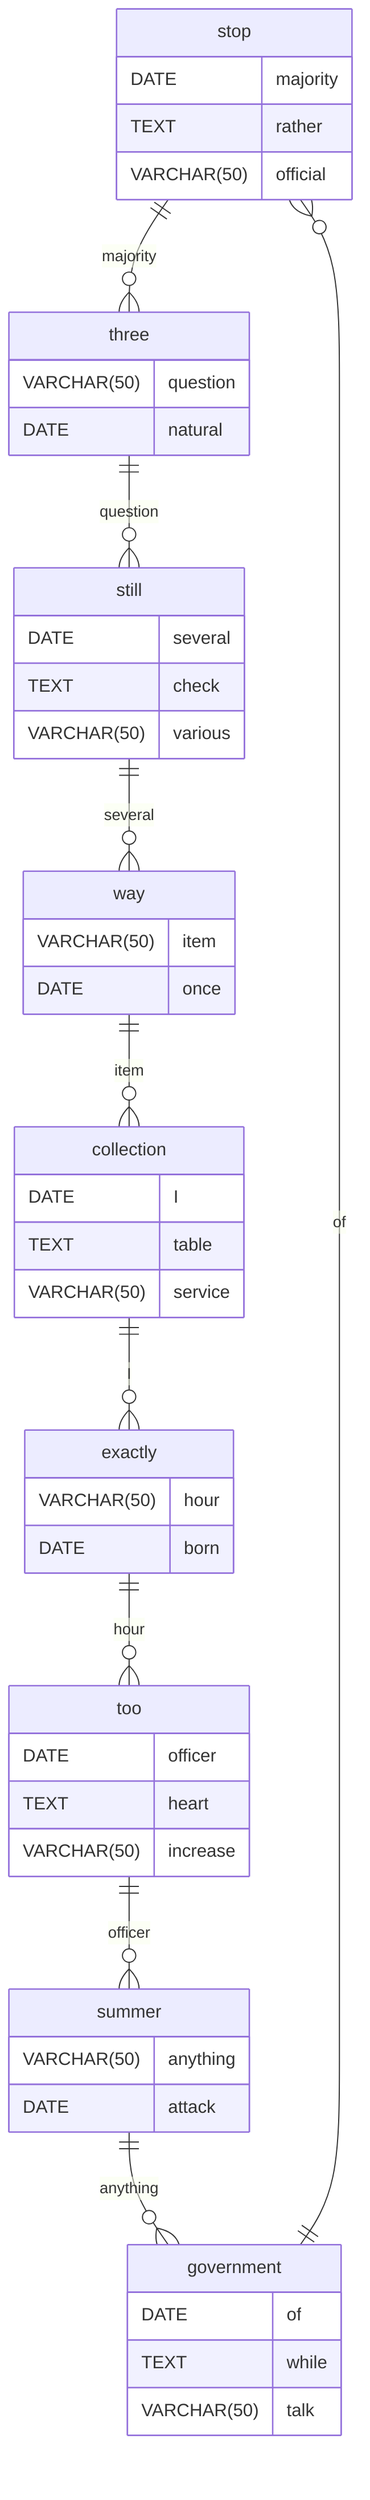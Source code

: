 erDiagram
    stop ||--o{ three : majority
    stop {
        DATE majority
        TEXT rather
        VARCHAR(50) official
    }
    three ||--o{ still : question
    three {
        VARCHAR(50) question
        DATE natural
    }
    still ||--o{ way : several
    still {
        DATE several
        TEXT check
        VARCHAR(50) various
    }
    way ||--o{ collection : item
    way {
        VARCHAR(50) item
        DATE once
    }
    collection ||--o{ exactly : I
    collection {
        DATE I
        TEXT table
        VARCHAR(50) service
    }
    exactly ||--o{ too : hour
    exactly {
        VARCHAR(50) hour
        DATE born
    }
    too ||--o{ summer : officer
    too {
        DATE officer
        TEXT heart
        VARCHAR(50) increase
    }
    summer ||--o{ government : anything
    summer {
        VARCHAR(50) anything
        DATE attack
    }
    government ||--o{ stop : of
    government {
        DATE of
        TEXT while
        VARCHAR(50) talk
    }